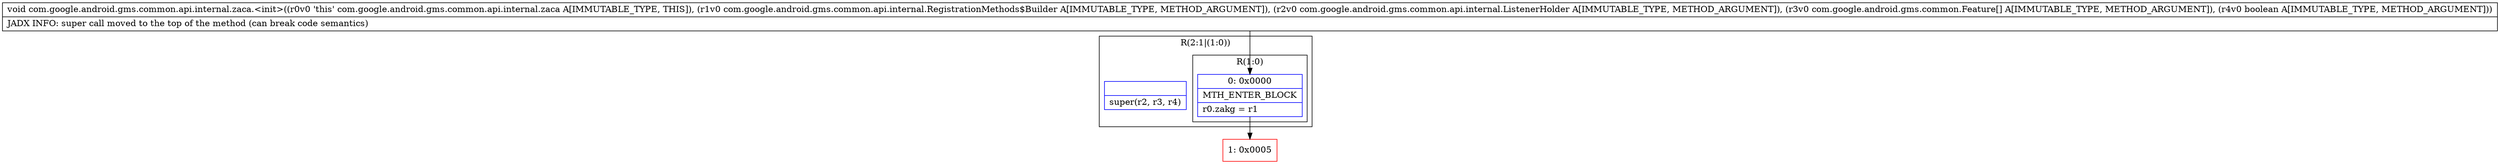 digraph "CFG forcom.google.android.gms.common.api.internal.zaca.\<init\>(Lcom\/google\/android\/gms\/common\/api\/internal\/RegistrationMethods$Builder;Lcom\/google\/android\/gms\/common\/api\/internal\/ListenerHolder;[Lcom\/google\/android\/gms\/common\/Feature;Z)V" {
subgraph cluster_Region_1770157693 {
label = "R(2:1|(1:0))";
node [shape=record,color=blue];
Node_InsnContainer_592054339 [shape=record,label="{|super(r2, r3, r4)\l}"];
subgraph cluster_Region_780024120 {
label = "R(1:0)";
node [shape=record,color=blue];
Node_0 [shape=record,label="{0\:\ 0x0000|MTH_ENTER_BLOCK\l|r0.zakg = r1\l}"];
}
}
Node_1 [shape=record,color=red,label="{1\:\ 0x0005}"];
MethodNode[shape=record,label="{void com.google.android.gms.common.api.internal.zaca.\<init\>((r0v0 'this' com.google.android.gms.common.api.internal.zaca A[IMMUTABLE_TYPE, THIS]), (r1v0 com.google.android.gms.common.api.internal.RegistrationMethods$Builder A[IMMUTABLE_TYPE, METHOD_ARGUMENT]), (r2v0 com.google.android.gms.common.api.internal.ListenerHolder A[IMMUTABLE_TYPE, METHOD_ARGUMENT]), (r3v0 com.google.android.gms.common.Feature[] A[IMMUTABLE_TYPE, METHOD_ARGUMENT]), (r4v0 boolean A[IMMUTABLE_TYPE, METHOD_ARGUMENT]))  | JADX INFO: super call moved to the top of the method (can break code semantics)\l}"];
MethodNode -> Node_0;
Node_0 -> Node_1;
}

